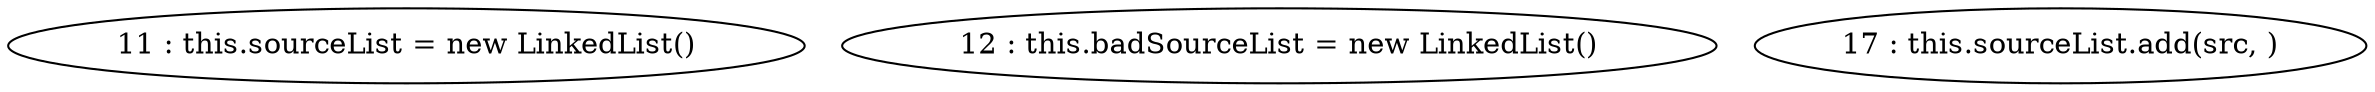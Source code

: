 digraph G {
"11 : this.sourceList = new LinkedList()"
"12 : this.badSourceList = new LinkedList()"
"17 : this.sourceList.add(src, )"
}
